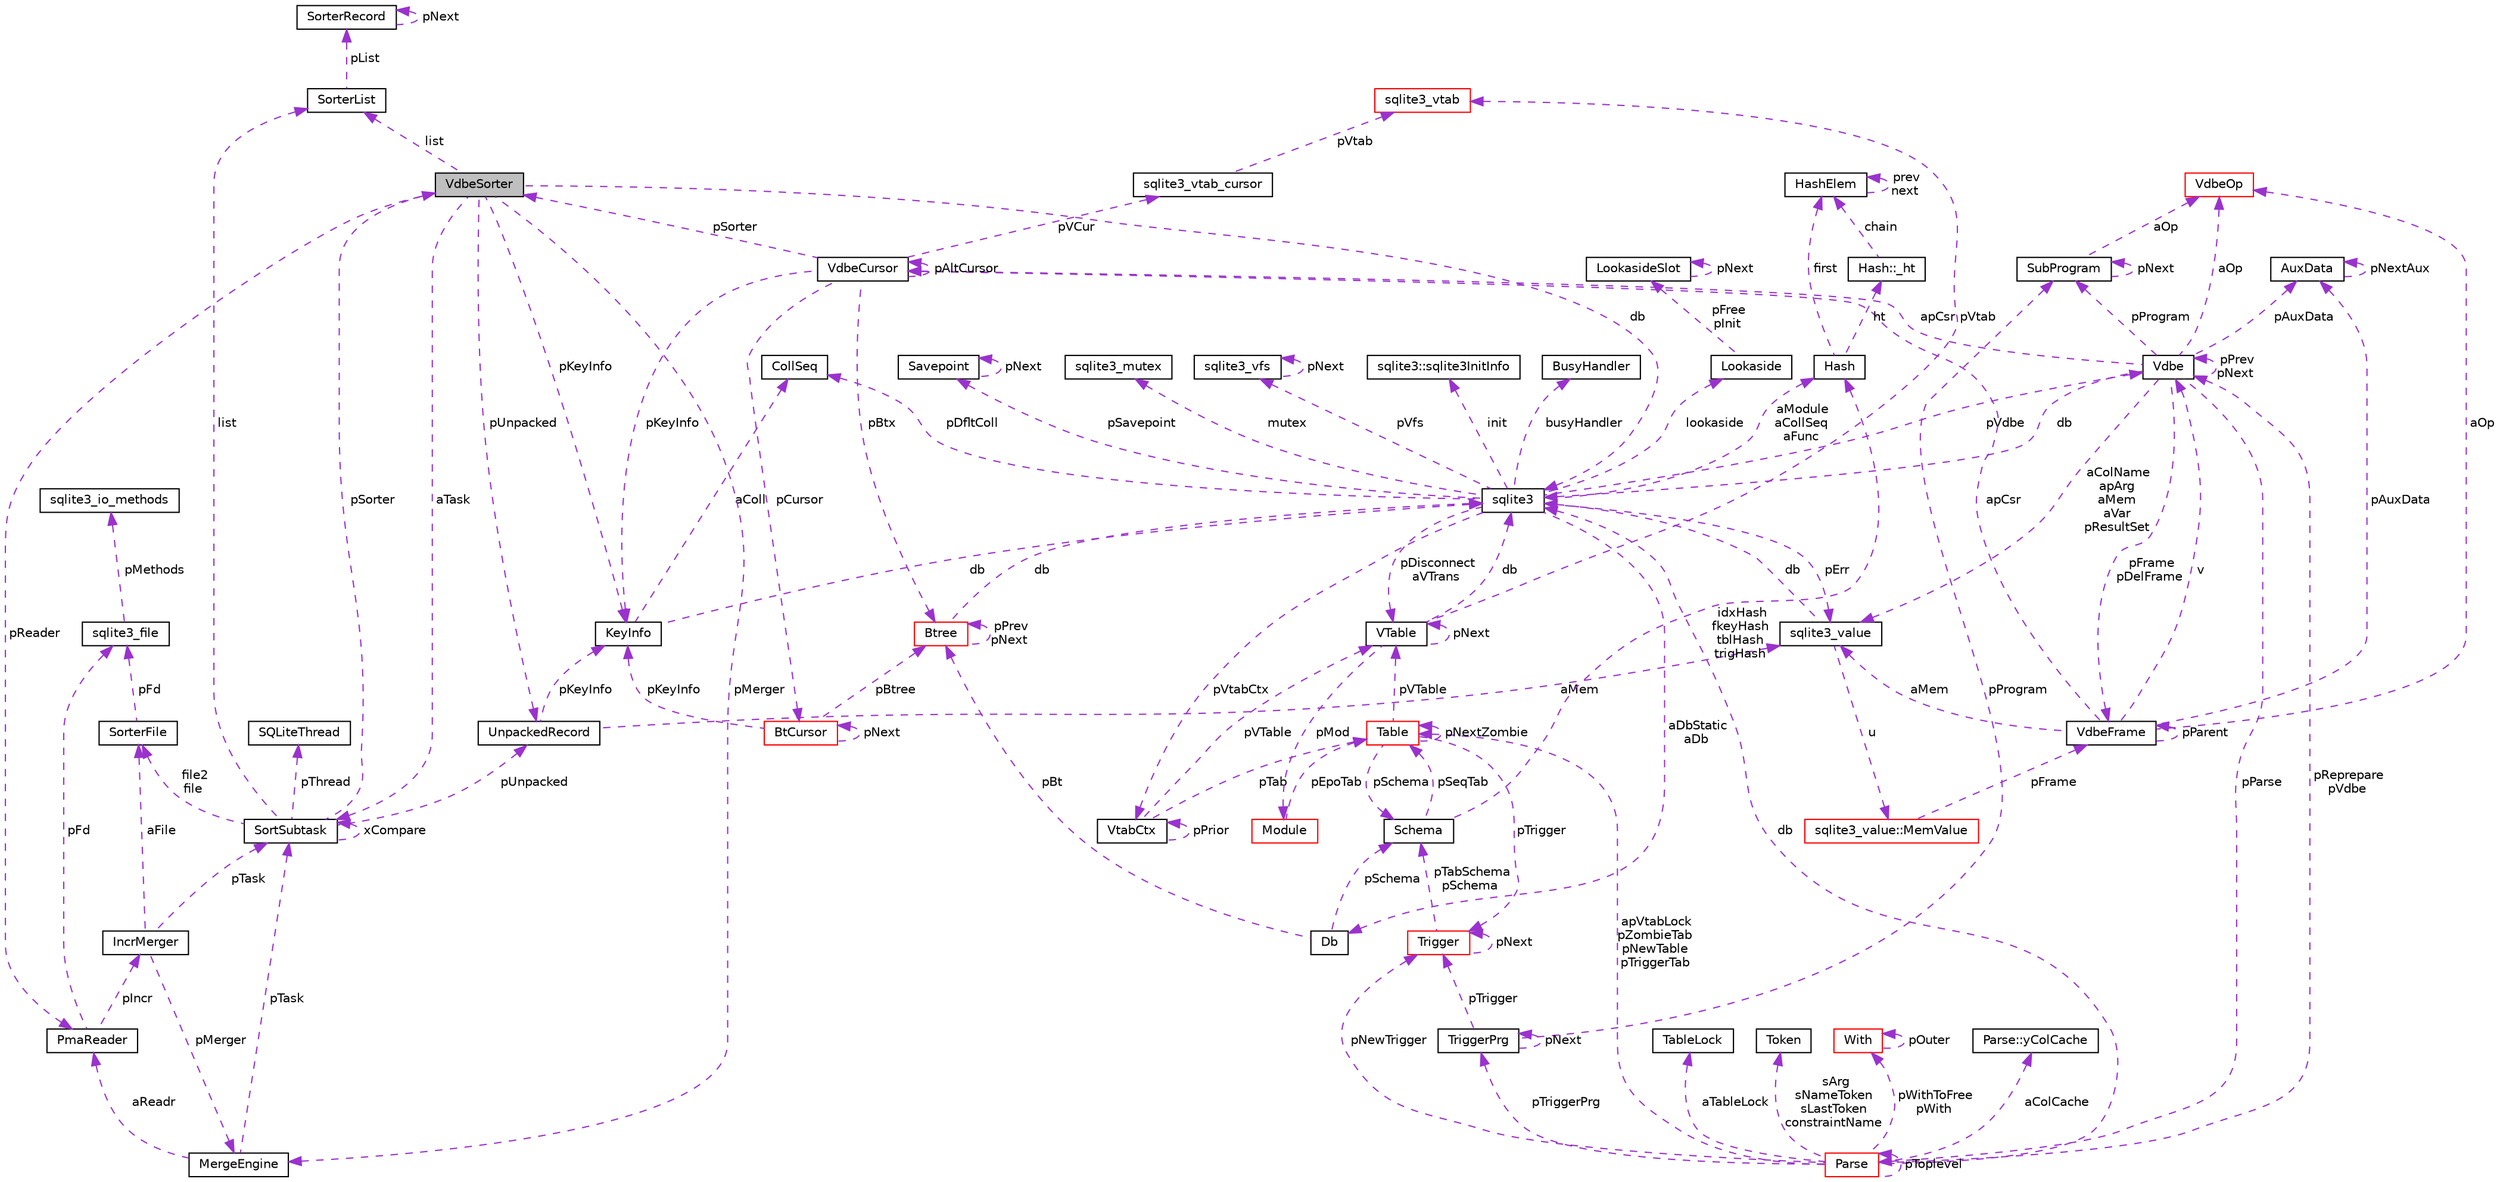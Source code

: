 digraph "VdbeSorter"
{
  edge [fontname="Helvetica",fontsize="10",labelfontname="Helvetica",labelfontsize="10"];
  node [fontname="Helvetica",fontsize="10",shape=record];
  Node1 [label="VdbeSorter",height=0.2,width=0.4,color="black", fillcolor="grey75", style="filled", fontcolor="black"];
  Node2 -> Node1 [dir="back",color="darkorchid3",fontsize="10",style="dashed",label=" list" ,fontname="Helvetica"];
  Node2 [label="SorterList",height=0.2,width=0.4,color="black", fillcolor="white", style="filled",URL="$structSorterList.html"];
  Node3 -> Node2 [dir="back",color="darkorchid3",fontsize="10",style="dashed",label=" pList" ,fontname="Helvetica"];
  Node3 [label="SorterRecord",height=0.2,width=0.4,color="black", fillcolor="white", style="filled",URL="$structSorterRecord.html"];
  Node3 -> Node3 [dir="back",color="darkorchid3",fontsize="10",style="dashed",label=" pNext" ,fontname="Helvetica"];
  Node4 -> Node1 [dir="back",color="darkorchid3",fontsize="10",style="dashed",label=" db" ,fontname="Helvetica"];
  Node4 [label="sqlite3",height=0.2,width=0.4,color="black", fillcolor="white", style="filled",URL="$structsqlite3.html"];
  Node5 -> Node4 [dir="back",color="darkorchid3",fontsize="10",style="dashed",label=" pVdbe" ,fontname="Helvetica"];
  Node5 [label="Vdbe",height=0.2,width=0.4,color="black", fillcolor="white", style="filled",URL="$structVdbe.html"];
  Node5 -> Node5 [dir="back",color="darkorchid3",fontsize="10",style="dashed",label=" pPrev\npNext" ,fontname="Helvetica"];
  Node4 -> Node5 [dir="back",color="darkorchid3",fontsize="10",style="dashed",label=" db" ,fontname="Helvetica"];
  Node6 -> Node5 [dir="back",color="darkorchid3",fontsize="10",style="dashed",label=" aColName\napArg\naMem\naVar\npResultSet" ,fontname="Helvetica"];
  Node6 [label="sqlite3_value",height=0.2,width=0.4,color="black", fillcolor="white", style="filled",URL="$structsqlite3__value.html"];
  Node4 -> Node6 [dir="back",color="darkorchid3",fontsize="10",style="dashed",label=" db" ,fontname="Helvetica"];
  Node7 -> Node6 [dir="back",color="darkorchid3",fontsize="10",style="dashed",label=" u" ,fontname="Helvetica"];
  Node7 [label="sqlite3_value::MemValue",height=0.2,width=0.4,color="red", fillcolor="white", style="filled",URL="$unionsqlite3__value_1_1MemValue.html"];
  Node8 -> Node7 [dir="back",color="darkorchid3",fontsize="10",style="dashed",label=" pFrame" ,fontname="Helvetica"];
  Node8 [label="VdbeFrame",height=0.2,width=0.4,color="black", fillcolor="white", style="filled",URL="$structVdbeFrame.html"];
  Node5 -> Node8 [dir="back",color="darkorchid3",fontsize="10",style="dashed",label=" v" ,fontname="Helvetica"];
  Node6 -> Node8 [dir="back",color="darkorchid3",fontsize="10",style="dashed",label=" aMem" ,fontname="Helvetica"];
  Node8 -> Node8 [dir="back",color="darkorchid3",fontsize="10",style="dashed",label=" pParent" ,fontname="Helvetica"];
  Node9 -> Node8 [dir="back",color="darkorchid3",fontsize="10",style="dashed",label=" pAuxData" ,fontname="Helvetica"];
  Node9 [label="AuxData",height=0.2,width=0.4,color="black", fillcolor="white", style="filled",URL="$structAuxData.html"];
  Node9 -> Node9 [dir="back",color="darkorchid3",fontsize="10",style="dashed",label=" pNextAux" ,fontname="Helvetica"];
  Node10 -> Node8 [dir="back",color="darkorchid3",fontsize="10",style="dashed",label=" apCsr" ,fontname="Helvetica"];
  Node10 [label="VdbeCursor",height=0.2,width=0.4,color="black", fillcolor="white", style="filled",URL="$structVdbeCursor.html"];
  Node11 -> Node10 [dir="back",color="darkorchid3",fontsize="10",style="dashed",label=" pCursor" ,fontname="Helvetica"];
  Node11 [label="BtCursor",height=0.2,width=0.4,color="red", fillcolor="white", style="filled",URL="$structBtCursor.html"];
  Node11 -> Node11 [dir="back",color="darkorchid3",fontsize="10",style="dashed",label=" pNext" ,fontname="Helvetica"];
  Node12 -> Node11 [dir="back",color="darkorchid3",fontsize="10",style="dashed",label=" pKeyInfo" ,fontname="Helvetica"];
  Node12 [label="KeyInfo",height=0.2,width=0.4,color="black", fillcolor="white", style="filled",URL="$structKeyInfo.html"];
  Node4 -> Node12 [dir="back",color="darkorchid3",fontsize="10",style="dashed",label=" db" ,fontname="Helvetica"];
  Node13 -> Node12 [dir="back",color="darkorchid3",fontsize="10",style="dashed",label=" aColl" ,fontname="Helvetica"];
  Node13 [label="CollSeq",height=0.2,width=0.4,color="black", fillcolor="white", style="filled",URL="$structCollSeq.html"];
  Node14 -> Node11 [dir="back",color="darkorchid3",fontsize="10",style="dashed",label=" pBtree" ,fontname="Helvetica"];
  Node14 [label="Btree",height=0.2,width=0.4,color="red", fillcolor="white", style="filled",URL="$structBtree.html"];
  Node4 -> Node14 [dir="back",color="darkorchid3",fontsize="10",style="dashed",label=" db" ,fontname="Helvetica"];
  Node14 -> Node14 [dir="back",color="darkorchid3",fontsize="10",style="dashed",label=" pPrev\npNext" ,fontname="Helvetica"];
  Node15 -> Node10 [dir="back",color="darkorchid3",fontsize="10",style="dashed",label=" pVCur" ,fontname="Helvetica"];
  Node15 [label="sqlite3_vtab_cursor",height=0.2,width=0.4,color="black", fillcolor="white", style="filled",URL="$structsqlite3__vtab__cursor.html"];
  Node16 -> Node15 [dir="back",color="darkorchid3",fontsize="10",style="dashed",label=" pVtab" ,fontname="Helvetica"];
  Node16 [label="sqlite3_vtab",height=0.2,width=0.4,color="red", fillcolor="white", style="filled",URL="$structsqlite3__vtab.html"];
  Node10 -> Node10 [dir="back",color="darkorchid3",fontsize="10",style="dashed",label=" pAltCursor" ,fontname="Helvetica"];
  Node12 -> Node10 [dir="back",color="darkorchid3",fontsize="10",style="dashed",label=" pKeyInfo" ,fontname="Helvetica"];
  Node1 -> Node10 [dir="back",color="darkorchid3",fontsize="10",style="dashed",label=" pSorter" ,fontname="Helvetica"];
  Node14 -> Node10 [dir="back",color="darkorchid3",fontsize="10",style="dashed",label=" pBtx" ,fontname="Helvetica"];
  Node17 -> Node8 [dir="back",color="darkorchid3",fontsize="10",style="dashed",label=" aOp" ,fontname="Helvetica"];
  Node17 [label="VdbeOp",height=0.2,width=0.4,color="red", fillcolor="white", style="filled",URL="$structVdbeOp.html"];
  Node8 -> Node5 [dir="back",color="darkorchid3",fontsize="10",style="dashed",label=" pFrame\npDelFrame" ,fontname="Helvetica"];
  Node9 -> Node5 [dir="back",color="darkorchid3",fontsize="10",style="dashed",label=" pAuxData" ,fontname="Helvetica"];
  Node18 -> Node5 [dir="back",color="darkorchid3",fontsize="10",style="dashed",label=" pProgram" ,fontname="Helvetica"];
  Node18 [label="SubProgram",height=0.2,width=0.4,color="black", fillcolor="white", style="filled",URL="$structSubProgram.html"];
  Node18 -> Node18 [dir="back",color="darkorchid3",fontsize="10",style="dashed",label=" pNext" ,fontname="Helvetica"];
  Node17 -> Node18 [dir="back",color="darkorchid3",fontsize="10",style="dashed",label=" aOp" ,fontname="Helvetica"];
  Node10 -> Node5 [dir="back",color="darkorchid3",fontsize="10",style="dashed",label=" apCsr" ,fontname="Helvetica"];
  Node19 -> Node5 [dir="back",color="darkorchid3",fontsize="10",style="dashed",label=" pParse" ,fontname="Helvetica"];
  Node19 [label="Parse",height=0.2,width=0.4,color="red", fillcolor="white", style="filled",URL="$structParse.html"];
  Node5 -> Node19 [dir="back",color="darkorchid3",fontsize="10",style="dashed",label=" pReprepare\npVdbe" ,fontname="Helvetica"];
  Node4 -> Node19 [dir="back",color="darkorchid3",fontsize="10",style="dashed",label=" db" ,fontname="Helvetica"];
  Node20 -> Node19 [dir="back",color="darkorchid3",fontsize="10",style="dashed",label=" aTableLock" ,fontname="Helvetica"];
  Node20 [label="TableLock",height=0.2,width=0.4,color="black", fillcolor="white", style="filled",URL="$structTableLock.html"];
  Node21 -> Node19 [dir="back",color="darkorchid3",fontsize="10",style="dashed",label=" sArg\nsNameToken\nsLastToken\nconstraintName" ,fontname="Helvetica"];
  Node21 [label="Token",height=0.2,width=0.4,color="black", fillcolor="white", style="filled",URL="$structToken.html"];
  Node22 -> Node19 [dir="back",color="darkorchid3",fontsize="10",style="dashed",label=" pWithToFree\npWith" ,fontname="Helvetica"];
  Node22 [label="With",height=0.2,width=0.4,color="red", fillcolor="white", style="filled",URL="$structWith.html"];
  Node22 -> Node22 [dir="back",color="darkorchid3",fontsize="10",style="dashed",label=" pOuter" ,fontname="Helvetica"];
  Node23 -> Node19 [dir="back",color="darkorchid3",fontsize="10",style="dashed",label=" aColCache" ,fontname="Helvetica"];
  Node23 [label="Parse::yColCache",height=0.2,width=0.4,color="black", fillcolor="white", style="filled",URL="$structParse_1_1yColCache.html"];
  Node24 -> Node19 [dir="back",color="darkorchid3",fontsize="10",style="dashed",label=" apVtabLock\npZombieTab\npNewTable\npTriggerTab" ,fontname="Helvetica"];
  Node24 [label="Table",height=0.2,width=0.4,color="red", fillcolor="white", style="filled",URL="$structTable.html"];
  Node25 -> Node24 [dir="back",color="darkorchid3",fontsize="10",style="dashed",label=" pSchema" ,fontname="Helvetica"];
  Node25 [label="Schema",height=0.2,width=0.4,color="black", fillcolor="white", style="filled",URL="$structSchema.html"];
  Node24 -> Node25 [dir="back",color="darkorchid3",fontsize="10",style="dashed",label=" pSeqTab" ,fontname="Helvetica"];
  Node26 -> Node25 [dir="back",color="darkorchid3",fontsize="10",style="dashed",label=" idxHash\nfkeyHash\ntblHash\ntrigHash" ,fontname="Helvetica"];
  Node26 [label="Hash",height=0.2,width=0.4,color="black", fillcolor="white", style="filled",URL="$structHash.html"];
  Node27 -> Node26 [dir="back",color="darkorchid3",fontsize="10",style="dashed",label=" ht" ,fontname="Helvetica"];
  Node27 [label="Hash::_ht",height=0.2,width=0.4,color="black", fillcolor="white", style="filled",URL="$structHash_1_1__ht.html"];
  Node28 -> Node27 [dir="back",color="darkorchid3",fontsize="10",style="dashed",label=" chain" ,fontname="Helvetica"];
  Node28 [label="HashElem",height=0.2,width=0.4,color="black", fillcolor="white", style="filled",URL="$structHashElem.html"];
  Node28 -> Node28 [dir="back",color="darkorchid3",fontsize="10",style="dashed",label=" prev\nnext" ,fontname="Helvetica"];
  Node28 -> Node26 [dir="back",color="darkorchid3",fontsize="10",style="dashed",label=" first" ,fontname="Helvetica"];
  Node29 -> Node24 [dir="back",color="darkorchid3",fontsize="10",style="dashed",label=" pVTable" ,fontname="Helvetica"];
  Node29 [label="VTable",height=0.2,width=0.4,color="black", fillcolor="white", style="filled",URL="$structVTable.html"];
  Node4 -> Node29 [dir="back",color="darkorchid3",fontsize="10",style="dashed",label=" db" ,fontname="Helvetica"];
  Node29 -> Node29 [dir="back",color="darkorchid3",fontsize="10",style="dashed",label=" pNext" ,fontname="Helvetica"];
  Node30 -> Node29 [dir="back",color="darkorchid3",fontsize="10",style="dashed",label=" pMod" ,fontname="Helvetica"];
  Node30 [label="Module",height=0.2,width=0.4,color="red", fillcolor="white", style="filled",URL="$structModule.html"];
  Node24 -> Node30 [dir="back",color="darkorchid3",fontsize="10",style="dashed",label=" pEpoTab" ,fontname="Helvetica"];
  Node16 -> Node29 [dir="back",color="darkorchid3",fontsize="10",style="dashed",label=" pVtab" ,fontname="Helvetica"];
  Node24 -> Node24 [dir="back",color="darkorchid3",fontsize="10",style="dashed",label=" pNextZombie" ,fontname="Helvetica"];
  Node31 -> Node24 [dir="back",color="darkorchid3",fontsize="10",style="dashed",label=" pTrigger" ,fontname="Helvetica"];
  Node31 [label="Trigger",height=0.2,width=0.4,color="red", fillcolor="white", style="filled",URL="$structTrigger.html"];
  Node25 -> Node31 [dir="back",color="darkorchid3",fontsize="10",style="dashed",label=" pTabSchema\npSchema" ,fontname="Helvetica"];
  Node31 -> Node31 [dir="back",color="darkorchid3",fontsize="10",style="dashed",label=" pNext" ,fontname="Helvetica"];
  Node31 -> Node19 [dir="back",color="darkorchid3",fontsize="10",style="dashed",label=" pNewTrigger" ,fontname="Helvetica"];
  Node32 -> Node19 [dir="back",color="darkorchid3",fontsize="10",style="dashed",label=" pTriggerPrg" ,fontname="Helvetica"];
  Node32 [label="TriggerPrg",height=0.2,width=0.4,color="black", fillcolor="white", style="filled",URL="$structTriggerPrg.html"];
  Node18 -> Node32 [dir="back",color="darkorchid3",fontsize="10",style="dashed",label=" pProgram" ,fontname="Helvetica"];
  Node31 -> Node32 [dir="back",color="darkorchid3",fontsize="10",style="dashed",label=" pTrigger" ,fontname="Helvetica"];
  Node32 -> Node32 [dir="back",color="darkorchid3",fontsize="10",style="dashed",label=" pNext" ,fontname="Helvetica"];
  Node19 -> Node19 [dir="back",color="darkorchid3",fontsize="10",style="dashed",label=" pToplevel" ,fontname="Helvetica"];
  Node17 -> Node5 [dir="back",color="darkorchid3",fontsize="10",style="dashed",label=" aOp" ,fontname="Helvetica"];
  Node33 -> Node4 [dir="back",color="darkorchid3",fontsize="10",style="dashed",label=" pSavepoint" ,fontname="Helvetica"];
  Node33 [label="Savepoint",height=0.2,width=0.4,color="black", fillcolor="white", style="filled",URL="$structSavepoint.html"];
  Node33 -> Node33 [dir="back",color="darkorchid3",fontsize="10",style="dashed",label=" pNext" ,fontname="Helvetica"];
  Node34 -> Node4 [dir="back",color="darkorchid3",fontsize="10",style="dashed",label=" lookaside" ,fontname="Helvetica"];
  Node34 [label="Lookaside",height=0.2,width=0.4,color="black", fillcolor="white", style="filled",URL="$structLookaside.html"];
  Node35 -> Node34 [dir="back",color="darkorchid3",fontsize="10",style="dashed",label=" pFree\npInit" ,fontname="Helvetica"];
  Node35 [label="LookasideSlot",height=0.2,width=0.4,color="black", fillcolor="white", style="filled",URL="$structLookasideSlot.html"];
  Node35 -> Node35 [dir="back",color="darkorchid3",fontsize="10",style="dashed",label=" pNext" ,fontname="Helvetica"];
  Node6 -> Node4 [dir="back",color="darkorchid3",fontsize="10",style="dashed",label=" pErr" ,fontname="Helvetica"];
  Node36 -> Node4 [dir="back",color="darkorchid3",fontsize="10",style="dashed",label=" mutex" ,fontname="Helvetica"];
  Node36 [label="sqlite3_mutex",height=0.2,width=0.4,color="black", fillcolor="white", style="filled",URL="$structsqlite3__mutex.html"];
  Node37 -> Node4 [dir="back",color="darkorchid3",fontsize="10",style="dashed",label=" pVfs" ,fontname="Helvetica"];
  Node37 [label="sqlite3_vfs",height=0.2,width=0.4,color="black", fillcolor="white", style="filled",URL="$structsqlite3__vfs.html"];
  Node37 -> Node37 [dir="back",color="darkorchid3",fontsize="10",style="dashed",label=" pNext" ,fontname="Helvetica"];
  Node38 -> Node4 [dir="back",color="darkorchid3",fontsize="10",style="dashed",label=" init" ,fontname="Helvetica"];
  Node38 [label="sqlite3::sqlite3InitInfo",height=0.2,width=0.4,color="black", fillcolor="white", style="filled",URL="$structsqlite3_1_1sqlite3InitInfo.html"];
  Node39 -> Node4 [dir="back",color="darkorchid3",fontsize="10",style="dashed",label=" busyHandler" ,fontname="Helvetica"];
  Node39 [label="BusyHandler",height=0.2,width=0.4,color="black", fillcolor="white", style="filled",URL="$structBusyHandler.html"];
  Node40 -> Node4 [dir="back",color="darkorchid3",fontsize="10",style="dashed",label=" pVtabCtx" ,fontname="Helvetica"];
  Node40 [label="VtabCtx",height=0.2,width=0.4,color="black", fillcolor="white", style="filled",URL="$structVtabCtx.html"];
  Node40 -> Node40 [dir="back",color="darkorchid3",fontsize="10",style="dashed",label=" pPrior" ,fontname="Helvetica"];
  Node29 -> Node40 [dir="back",color="darkorchid3",fontsize="10",style="dashed",label=" pVTable" ,fontname="Helvetica"];
  Node24 -> Node40 [dir="back",color="darkorchid3",fontsize="10",style="dashed",label=" pTab" ,fontname="Helvetica"];
  Node13 -> Node4 [dir="back",color="darkorchid3",fontsize="10",style="dashed",label=" pDfltColl" ,fontname="Helvetica"];
  Node29 -> Node4 [dir="back",color="darkorchid3",fontsize="10",style="dashed",label=" pDisconnect\naVTrans" ,fontname="Helvetica"];
  Node41 -> Node4 [dir="back",color="darkorchid3",fontsize="10",style="dashed",label=" aDbStatic\naDb" ,fontname="Helvetica"];
  Node41 [label="Db",height=0.2,width=0.4,color="black", fillcolor="white", style="filled",URL="$structDb.html"];
  Node25 -> Node41 [dir="back",color="darkorchid3",fontsize="10",style="dashed",label=" pSchema" ,fontname="Helvetica"];
  Node14 -> Node41 [dir="back",color="darkorchid3",fontsize="10",style="dashed",label=" pBt" ,fontname="Helvetica"];
  Node26 -> Node4 [dir="back",color="darkorchid3",fontsize="10",style="dashed",label=" aModule\naCollSeq\naFunc" ,fontname="Helvetica"];
  Node42 -> Node1 [dir="back",color="darkorchid3",fontsize="10",style="dashed",label=" pMerger" ,fontname="Helvetica"];
  Node42 [label="MergeEngine",height=0.2,width=0.4,color="black", fillcolor="white", style="filled",URL="$structMergeEngine.html"];
  Node43 -> Node42 [dir="back",color="darkorchid3",fontsize="10",style="dashed",label=" aReadr" ,fontname="Helvetica"];
  Node43 [label="PmaReader",height=0.2,width=0.4,color="black", fillcolor="white", style="filled",URL="$structPmaReader.html"];
  Node44 -> Node43 [dir="back",color="darkorchid3",fontsize="10",style="dashed",label=" pFd" ,fontname="Helvetica"];
  Node44 [label="sqlite3_file",height=0.2,width=0.4,color="black", fillcolor="white", style="filled",URL="$structsqlite3__file.html"];
  Node45 -> Node44 [dir="back",color="darkorchid3",fontsize="10",style="dashed",label=" pMethods" ,fontname="Helvetica"];
  Node45 [label="sqlite3_io_methods",height=0.2,width=0.4,color="black", fillcolor="white", style="filled",URL="$structsqlite3__io__methods.html"];
  Node46 -> Node43 [dir="back",color="darkorchid3",fontsize="10",style="dashed",label=" pIncr" ,fontname="Helvetica"];
  Node46 [label="IncrMerger",height=0.2,width=0.4,color="black", fillcolor="white", style="filled",URL="$structIncrMerger.html"];
  Node42 -> Node46 [dir="back",color="darkorchid3",fontsize="10",style="dashed",label=" pMerger" ,fontname="Helvetica"];
  Node47 -> Node46 [dir="back",color="darkorchid3",fontsize="10",style="dashed",label=" aFile" ,fontname="Helvetica"];
  Node47 [label="SorterFile",height=0.2,width=0.4,color="black", fillcolor="white", style="filled",URL="$structSorterFile.html"];
  Node44 -> Node47 [dir="back",color="darkorchid3",fontsize="10",style="dashed",label=" pFd" ,fontname="Helvetica"];
  Node48 -> Node46 [dir="back",color="darkorchid3",fontsize="10",style="dashed",label=" pTask" ,fontname="Helvetica"];
  Node48 [label="SortSubtask",height=0.2,width=0.4,color="black", fillcolor="white", style="filled",URL="$structSortSubtask.html"];
  Node2 -> Node48 [dir="back",color="darkorchid3",fontsize="10",style="dashed",label=" list" ,fontname="Helvetica"];
  Node1 -> Node48 [dir="back",color="darkorchid3",fontsize="10",style="dashed",label=" pSorter" ,fontname="Helvetica"];
  Node49 -> Node48 [dir="back",color="darkorchid3",fontsize="10",style="dashed",label=" pThread" ,fontname="Helvetica"];
  Node49 [label="SQLiteThread",height=0.2,width=0.4,color="black", fillcolor="white", style="filled",URL="$structSQLiteThread.html"];
  Node50 -> Node48 [dir="back",color="darkorchid3",fontsize="10",style="dashed",label=" pUnpacked" ,fontname="Helvetica"];
  Node50 [label="UnpackedRecord",height=0.2,width=0.4,color="black", fillcolor="white", style="filled",URL="$structUnpackedRecord.html"];
  Node6 -> Node50 [dir="back",color="darkorchid3",fontsize="10",style="dashed",label=" aMem" ,fontname="Helvetica"];
  Node12 -> Node50 [dir="back",color="darkorchid3",fontsize="10",style="dashed",label=" pKeyInfo" ,fontname="Helvetica"];
  Node47 -> Node48 [dir="back",color="darkorchid3",fontsize="10",style="dashed",label=" file2\nfile" ,fontname="Helvetica"];
  Node48 -> Node48 [dir="back",color="darkorchid3",fontsize="10",style="dashed",label=" xCompare" ,fontname="Helvetica"];
  Node48 -> Node42 [dir="back",color="darkorchid3",fontsize="10",style="dashed",label=" pTask" ,fontname="Helvetica"];
  Node43 -> Node1 [dir="back",color="darkorchid3",fontsize="10",style="dashed",label=" pReader" ,fontname="Helvetica"];
  Node12 -> Node1 [dir="back",color="darkorchid3",fontsize="10",style="dashed",label=" pKeyInfo" ,fontname="Helvetica"];
  Node50 -> Node1 [dir="back",color="darkorchid3",fontsize="10",style="dashed",label=" pUnpacked" ,fontname="Helvetica"];
  Node48 -> Node1 [dir="back",color="darkorchid3",fontsize="10",style="dashed",label=" aTask" ,fontname="Helvetica"];
}
